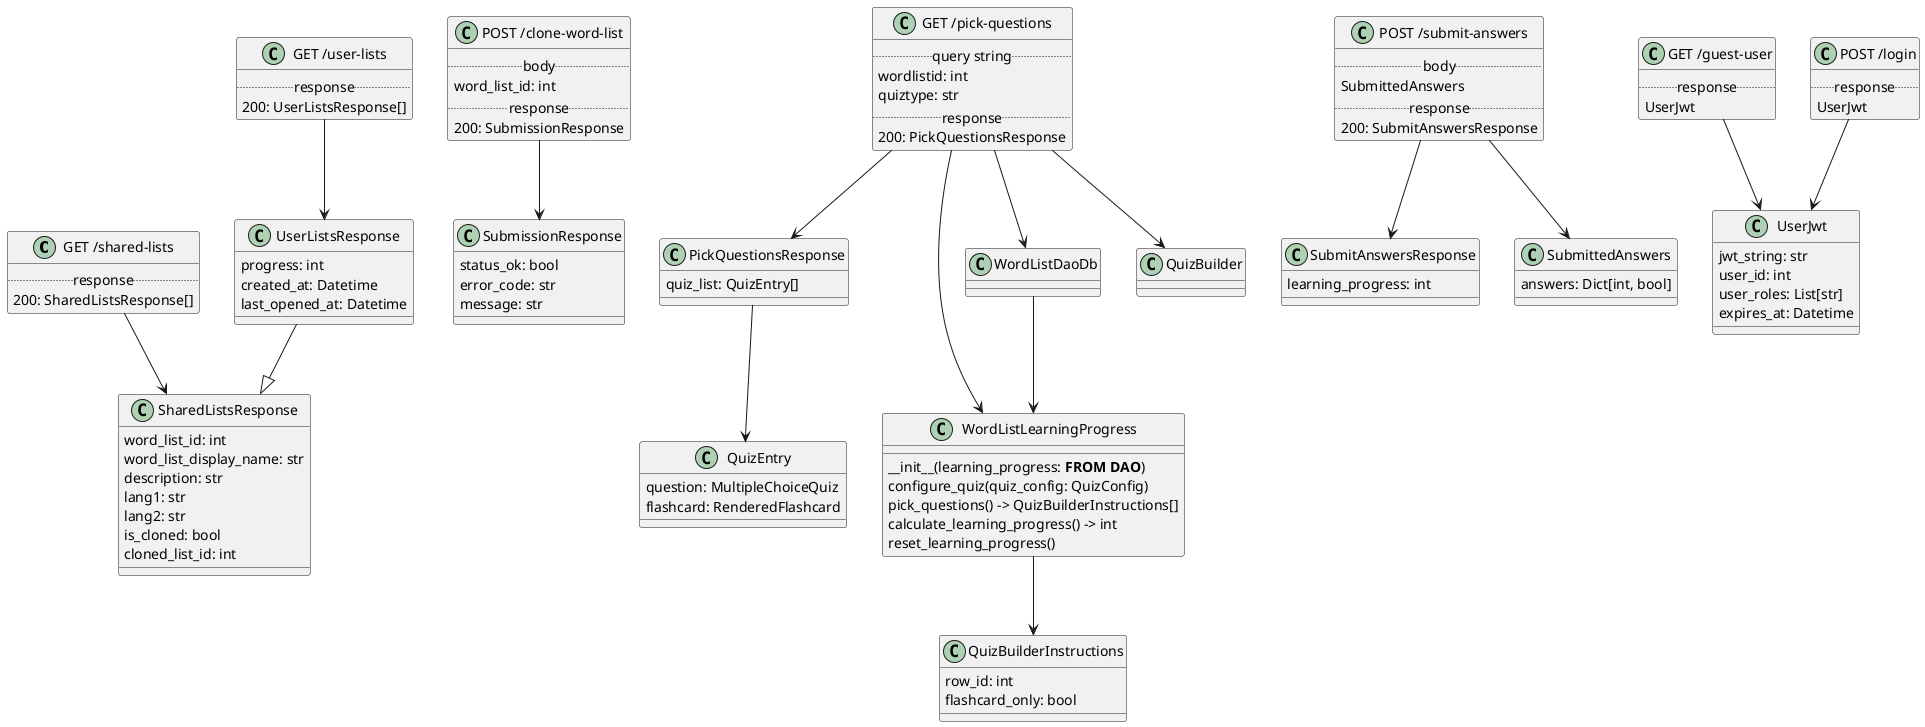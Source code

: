 
@startuml


' *****

"GET /shared-lists" --> SharedListsResponse

class "GET /shared-lists" {
   .. response ..
   200: SharedListsResponse[]
}

class SharedListsResponse {
    word_list_id: int
    word_list_display_name: str
    description: str
    lang1: str
    lang2: str
    is_cloned: bool
    cloned_list_id: int
}

' *****

"GET /user-lists" --> UserListsResponse
class "GET /user-lists" {
   .. response ..
   200: UserListsResponse[]
}

UserListsResponse --|> SharedListsResponse
class UserListsResponse {
    progress: int
    created_at: Datetime
    last_opened_at: Datetime
}

"POST /clone-word-list" --> SubmissionResponse
class "POST /clone-word-list" {
   .. body ..
   word_list_id: int
   .. response ..
   200: SubmissionResponse
}

' *****

"GET /pick-questions" --> PickQuestionsResponse
PickQuestionsResponse --> QuizEntry

class "GET /pick-questions" {
   .. query string ..
   wordlistid: int
   quiztype: str
   .. response ..
   200: PickQuestionsResponse
}

class PickQuestionsResponse {
    quiz_list: QuizEntry[]
}

class QuizEntry {
    question: MultipleChoiceQuiz
    flashcard: RenderedFlashcard
}

' *****
"POST /submit-answers" --> SubmitAnswersResponse
"POST /submit-answers" --> SubmittedAnswers

class "POST /submit-answers" {
   .. body ..
   SubmittedAnswers
   .. response ..
   200: SubmitAnswersResponse
}

class SubmissionResponse {
  status_ok: bool
  error_code: str
  message: str
}

class SubmitAnswersResponse {
    learning_progress: int
}

class SubmittedAnswers {
    answers: Dict[int, bool]
}


' *****

"GET /guest-user" --> UserJwt

class "GET /guest-user" {
    .. response ..
    UserJwt
}
class UserJwt {
    jwt_string: str
    user_id: int
    user_roles: List[str]
    expires_at: Datetime
}

"POST /login" --> UserJwt
class "POST /login" {
    .. response ..
    UserJwt
}

' *****
' *****

"GET /pick-questions" --> WordListLearningProgress
"GET /pick-questions" --> WordListDaoDb
"GET /pick-questions" --> QuizBuilder

WordListDaoDb --> WordListLearningProgress
WordListLearningProgress --> QuizBuilderInstructions


class WordListLearningProgress {
    {method} __init__(learning_progress: **FROM DAO**)
    {method} configure_quiz(quiz_config: QuizConfig)
    {method} pick_questions() -> QuizBuilderInstructions[]
    {method} calculate_learning_progress() -> int
    {method} reset_learning_progress()
}

class QuizBuilderInstructions {
    row_id: int
    flashcard_only: bool
}

@enduml
